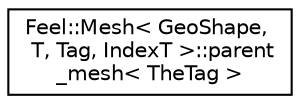 digraph "Graphical Class Hierarchy"
{
 // LATEX_PDF_SIZE
  edge [fontname="Helvetica",fontsize="10",labelfontname="Helvetica",labelfontsize="10"];
  node [fontname="Helvetica",fontsize="10",shape=record];
  rankdir="LR";
  Node0 [label="Feel::Mesh\< GeoShape,\l T, Tag, IndexT \>::parent\l_mesh\< TheTag \>",height=0.2,width=0.4,color="black", fillcolor="white", style="filled",URL="$structFeel_1_1Mesh_1_1parent__mesh.html",tooltip=" "];
}
